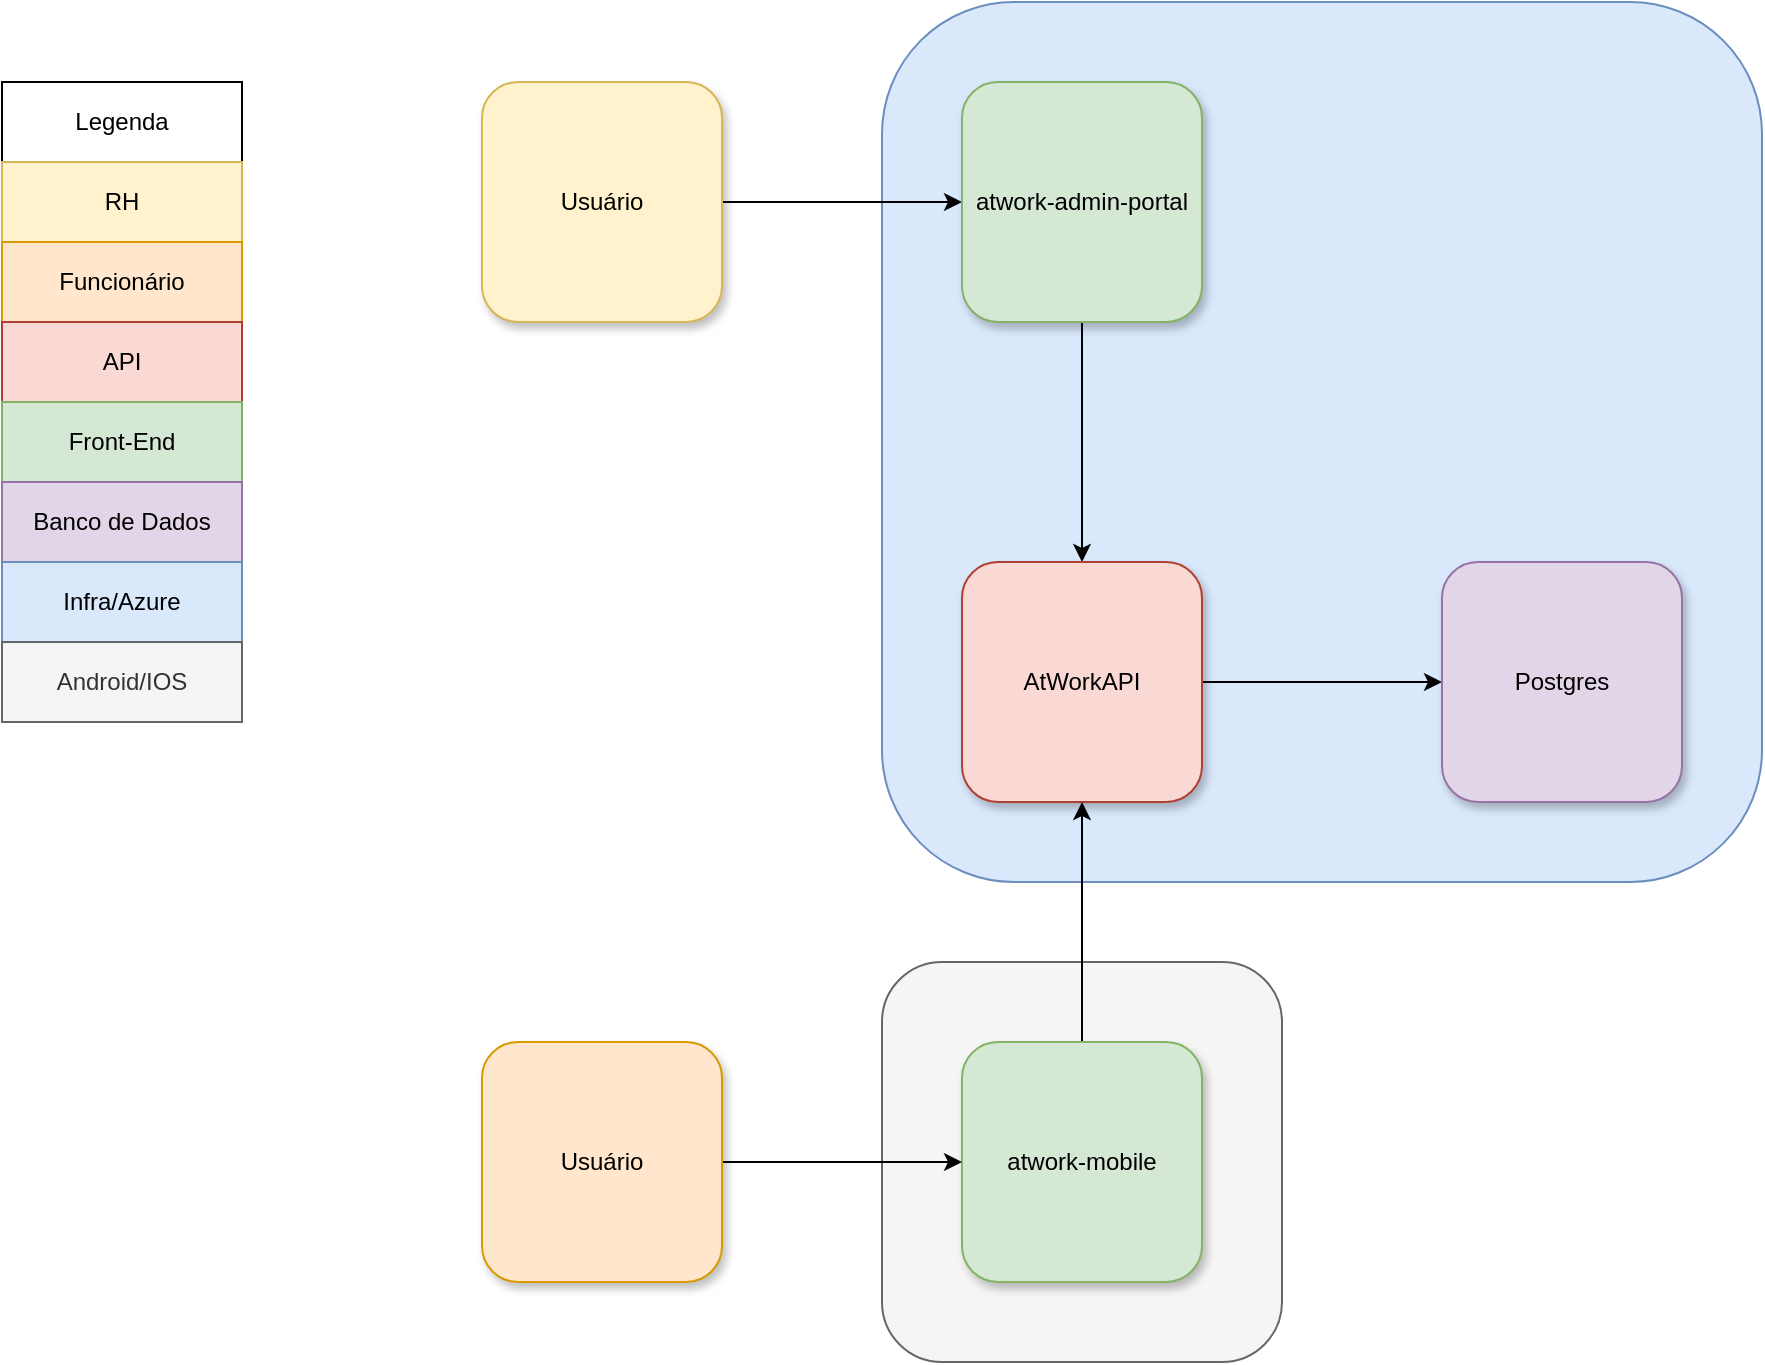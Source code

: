 <mxfile version="27.2.0">
  <diagram name="Página-1" id="7778yNJYSLOlApUvtQFG">
    <mxGraphModel dx="1426" dy="749" grid="1" gridSize="10" guides="1" tooltips="1" connect="1" arrows="1" fold="1" page="1" pageScale="1" pageWidth="827" pageHeight="1169" math="0" shadow="0">
      <root>
        <mxCell id="0" />
        <mxCell id="1" parent="0" />
        <mxCell id="SbssVgDFa1VcgkoLjpFx-22" value="" style="rounded=1;whiteSpace=wrap;html=1;fillColor=#f5f5f5;fontColor=#333333;strokeColor=#666666;" vertex="1" parent="1">
          <mxGeometry x="600" y="800" width="200" height="200" as="geometry" />
        </mxCell>
        <mxCell id="SbssVgDFa1VcgkoLjpFx-19" value="" style="rounded=0;whiteSpace=wrap;html=1;" vertex="1" parent="1">
          <mxGeometry x="160" y="360" width="120" height="40" as="geometry" />
        </mxCell>
        <mxCell id="SbssVgDFa1VcgkoLjpFx-13" value="" style="rounded=1;whiteSpace=wrap;html=1;fillColor=#dae8fc;strokeColor=#6c8ebf;" vertex="1" parent="1">
          <mxGeometry x="600" y="320" width="440" height="440" as="geometry" />
        </mxCell>
        <mxCell id="SbssVgDFa1VcgkoLjpFx-4" style="edgeStyle=orthogonalEdgeStyle;rounded=0;orthogonalLoop=1;jettySize=auto;html=1;entryX=0;entryY=0.5;entryDx=0;entryDy=0;" edge="1" parent="1" source="SbssVgDFa1VcgkoLjpFx-1" target="SbssVgDFa1VcgkoLjpFx-3">
          <mxGeometry relative="1" as="geometry" />
        </mxCell>
        <mxCell id="SbssVgDFa1VcgkoLjpFx-1" value="Usuário" style="rounded=1;whiteSpace=wrap;html=1;fillColor=#fff2cc;strokeColor=#d6b656;glass=0;shadow=1;gradientColor=none;labelBackgroundColor=none;textShadow=0;labelBorderColor=none;fontStyle=0" vertex="1" parent="1">
          <mxGeometry x="400" y="360" width="120" height="120" as="geometry" />
        </mxCell>
        <mxCell id="SbssVgDFa1VcgkoLjpFx-6" style="edgeStyle=orthogonalEdgeStyle;rounded=0;orthogonalLoop=1;jettySize=auto;html=1;entryX=0.5;entryY=0;entryDx=0;entryDy=0;" edge="1" parent="1" source="SbssVgDFa1VcgkoLjpFx-3" target="SbssVgDFa1VcgkoLjpFx-5">
          <mxGeometry relative="1" as="geometry" />
        </mxCell>
        <mxCell id="SbssVgDFa1VcgkoLjpFx-3" value="atwork-admin-portal" style="rounded=1;whiteSpace=wrap;html=1;fillColor=#d5e8d4;strokeColor=#82b366;shadow=1;" vertex="1" parent="1">
          <mxGeometry x="640" y="360" width="120" height="120" as="geometry" />
        </mxCell>
        <mxCell id="SbssVgDFa1VcgkoLjpFx-12" style="edgeStyle=orthogonalEdgeStyle;rounded=0;orthogonalLoop=1;jettySize=auto;html=1;entryX=0;entryY=0.5;entryDx=0;entryDy=0;" edge="1" parent="1" source="SbssVgDFa1VcgkoLjpFx-5" target="SbssVgDFa1VcgkoLjpFx-11">
          <mxGeometry relative="1" as="geometry" />
        </mxCell>
        <mxCell id="SbssVgDFa1VcgkoLjpFx-5" value="AtWorkAPI" style="rounded=1;whiteSpace=wrap;html=1;fillColor=#fad9d5;strokeColor=#ae4132;shadow=1;" vertex="1" parent="1">
          <mxGeometry x="640" y="600" width="120" height="120" as="geometry" />
        </mxCell>
        <mxCell id="SbssVgDFa1VcgkoLjpFx-8" style="edgeStyle=orthogonalEdgeStyle;rounded=0;orthogonalLoop=1;jettySize=auto;html=1;entryX=0.5;entryY=1;entryDx=0;entryDy=0;" edge="1" parent="1" source="SbssVgDFa1VcgkoLjpFx-7" target="SbssVgDFa1VcgkoLjpFx-5">
          <mxGeometry relative="1" as="geometry" />
        </mxCell>
        <mxCell id="SbssVgDFa1VcgkoLjpFx-7" value="atwork-mobile" style="rounded=1;whiteSpace=wrap;html=1;fillColor=#d5e8d4;strokeColor=#82b366;shadow=1;" vertex="1" parent="1">
          <mxGeometry x="640" y="840" width="120" height="120" as="geometry" />
        </mxCell>
        <mxCell id="SbssVgDFa1VcgkoLjpFx-10" style="edgeStyle=orthogonalEdgeStyle;rounded=0;orthogonalLoop=1;jettySize=auto;html=1;entryX=0;entryY=0.5;entryDx=0;entryDy=0;" edge="1" parent="1" source="SbssVgDFa1VcgkoLjpFx-9" target="SbssVgDFa1VcgkoLjpFx-7">
          <mxGeometry relative="1" as="geometry" />
        </mxCell>
        <mxCell id="SbssVgDFa1VcgkoLjpFx-9" value="Usuário" style="rounded=1;whiteSpace=wrap;html=1;fillColor=#ffe6cc;strokeColor=#d79b00;shadow=1;" vertex="1" parent="1">
          <mxGeometry x="400" y="840" width="120" height="120" as="geometry" />
        </mxCell>
        <mxCell id="SbssVgDFa1VcgkoLjpFx-11" value="Postgres" style="rounded=1;whiteSpace=wrap;html=1;fillColor=#e1d5e7;strokeColor=#9673a6;shadow=1;" vertex="1" parent="1">
          <mxGeometry x="880" y="600" width="120" height="120" as="geometry" />
        </mxCell>
        <mxCell id="SbssVgDFa1VcgkoLjpFx-14" value="Legenda" style="text;html=1;align=center;verticalAlign=middle;whiteSpace=wrap;rounded=0;" vertex="1" parent="1">
          <mxGeometry x="160" y="360" width="120" height="40" as="geometry" />
        </mxCell>
        <mxCell id="SbssVgDFa1VcgkoLjpFx-15" value="RH" style="rounded=0;whiteSpace=wrap;html=1;fillColor=#fff2cc;strokeColor=#d6b656;" vertex="1" parent="1">
          <mxGeometry x="160" y="400" width="120" height="40" as="geometry" />
        </mxCell>
        <mxCell id="SbssVgDFa1VcgkoLjpFx-16" value="Funcionário" style="rounded=0;whiteSpace=wrap;html=1;fillColor=#ffe6cc;strokeColor=#d79b00;" vertex="1" parent="1">
          <mxGeometry x="160" y="440" width="120" height="40" as="geometry" />
        </mxCell>
        <mxCell id="SbssVgDFa1VcgkoLjpFx-17" value="API" style="rounded=0;whiteSpace=wrap;html=1;fillColor=#fad9d5;strokeColor=#ae4132;" vertex="1" parent="1">
          <mxGeometry x="160" y="480" width="120" height="40" as="geometry" />
        </mxCell>
        <mxCell id="SbssVgDFa1VcgkoLjpFx-18" value="Front-End" style="rounded=0;whiteSpace=wrap;html=1;fillColor=#d5e8d4;strokeColor=#82b366;" vertex="1" parent="1">
          <mxGeometry x="160" y="520" width="120" height="40" as="geometry" />
        </mxCell>
        <mxCell id="SbssVgDFa1VcgkoLjpFx-20" value="Banco de Dados" style="rounded=0;whiteSpace=wrap;html=1;fillColor=#e1d5e7;strokeColor=#9673a6;" vertex="1" parent="1">
          <mxGeometry x="160" y="560" width="120" height="40" as="geometry" />
        </mxCell>
        <mxCell id="SbssVgDFa1VcgkoLjpFx-21" value="Infra/Azure" style="rounded=0;whiteSpace=wrap;html=1;fillColor=#dae8fc;strokeColor=#6c8ebf;" vertex="1" parent="1">
          <mxGeometry x="160" y="600" width="120" height="40" as="geometry" />
        </mxCell>
        <mxCell id="SbssVgDFa1VcgkoLjpFx-23" value="Android/IOS" style="rounded=0;whiteSpace=wrap;html=1;fillColor=#f5f5f5;fontColor=#333333;strokeColor=#666666;" vertex="1" parent="1">
          <mxGeometry x="160" y="640" width="120" height="40" as="geometry" />
        </mxCell>
      </root>
    </mxGraphModel>
  </diagram>
</mxfile>
